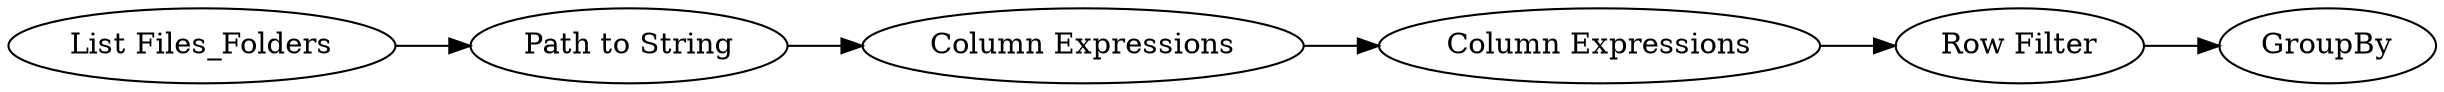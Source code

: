 digraph {
	5 -> 8
	8 -> 6
	1 -> 2
	2 -> 5
	6 -> 7
	5 [label="Column Expressions"]
	1 [label="List Files_Folders"]
	7 [label=GroupBy]
	6 [label="Row Filter"]
	8 [label="Column Expressions"]
	2 [label="Path to String"]
	rankdir=LR
}
